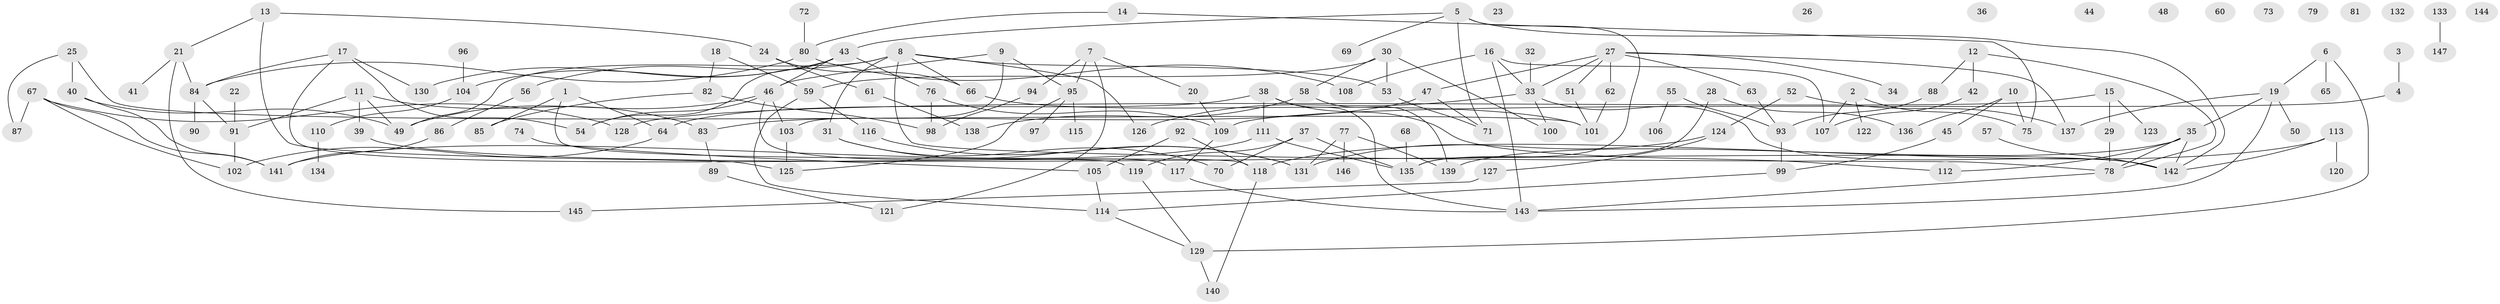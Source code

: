 // Generated by graph-tools (version 1.1) at 2025/12/03/09/25 04:12:52]
// undirected, 147 vertices, 189 edges
graph export_dot {
graph [start="1"]
  node [color=gray90,style=filled];
  1;
  2;
  3;
  4;
  5;
  6;
  7;
  8;
  9;
  10;
  11;
  12;
  13;
  14;
  15;
  16;
  17;
  18;
  19;
  20;
  21;
  22;
  23;
  24;
  25;
  26;
  27;
  28;
  29;
  30;
  31;
  32;
  33;
  34;
  35;
  36;
  37;
  38;
  39;
  40;
  41;
  42;
  43;
  44;
  45;
  46;
  47;
  48;
  49;
  50;
  51;
  52;
  53;
  54;
  55;
  56;
  57;
  58;
  59;
  60;
  61;
  62;
  63;
  64;
  65;
  66;
  67;
  68;
  69;
  70;
  71;
  72;
  73;
  74;
  75;
  76;
  77;
  78;
  79;
  80;
  81;
  82;
  83;
  84;
  85;
  86;
  87;
  88;
  89;
  90;
  91;
  92;
  93;
  94;
  95;
  96;
  97;
  98;
  99;
  100;
  101;
  102;
  103;
  104;
  105;
  106;
  107;
  108;
  109;
  110;
  111;
  112;
  113;
  114;
  115;
  116;
  117;
  118;
  119;
  120;
  121;
  122;
  123;
  124;
  125;
  126;
  127;
  128;
  129;
  130;
  131;
  132;
  133;
  134;
  135;
  136;
  137;
  138;
  139;
  140;
  141;
  142;
  143;
  144;
  145;
  146;
  147;
  1 -- 64;
  1 -- 85;
  1 -- 119;
  2 -- 75;
  2 -- 107;
  2 -- 122;
  3 -- 4;
  4 -- 109;
  5 -- 43;
  5 -- 69;
  5 -- 71;
  5 -- 135;
  5 -- 142;
  6 -- 19;
  6 -- 65;
  6 -- 129;
  7 -- 20;
  7 -- 94;
  7 -- 95;
  7 -- 121;
  8 -- 31;
  8 -- 49;
  8 -- 53;
  8 -- 56;
  8 -- 66;
  8 -- 78;
  8 -- 126;
  9 -- 46;
  9 -- 95;
  9 -- 103;
  10 -- 45;
  10 -- 75;
  10 -- 136;
  11 -- 39;
  11 -- 49;
  11 -- 83;
  11 -- 91;
  12 -- 42;
  12 -- 78;
  12 -- 88;
  13 -- 21;
  13 -- 24;
  13 -- 125;
  14 -- 75;
  14 -- 80;
  15 -- 29;
  15 -- 123;
  15 -- 128;
  16 -- 33;
  16 -- 107;
  16 -- 108;
  16 -- 143;
  17 -- 54;
  17 -- 84;
  17 -- 118;
  17 -- 130;
  18 -- 59;
  18 -- 82;
  19 -- 35;
  19 -- 50;
  19 -- 137;
  19 -- 143;
  20 -- 109;
  21 -- 41;
  21 -- 84;
  21 -- 145;
  22 -- 91;
  24 -- 61;
  24 -- 66;
  25 -- 40;
  25 -- 87;
  25 -- 101;
  27 -- 33;
  27 -- 34;
  27 -- 47;
  27 -- 51;
  27 -- 62;
  27 -- 63;
  27 -- 137;
  28 -- 135;
  28 -- 136;
  29 -- 78;
  30 -- 53;
  30 -- 58;
  30 -- 59;
  30 -- 100;
  31 -- 70;
  31 -- 131;
  32 -- 33;
  33 -- 100;
  33 -- 126;
  33 -- 142;
  35 -- 78;
  35 -- 112;
  35 -- 139;
  35 -- 142;
  37 -- 70;
  37 -- 119;
  37 -- 135;
  38 -- 64;
  38 -- 111;
  38 -- 112;
  38 -- 143;
  39 -- 142;
  40 -- 49;
  40 -- 141;
  42 -- 107;
  43 -- 46;
  43 -- 54;
  43 -- 76;
  43 -- 104;
  43 -- 130;
  45 -- 99;
  46 -- 49;
  46 -- 54;
  46 -- 103;
  46 -- 117;
  47 -- 71;
  47 -- 83;
  51 -- 101;
  52 -- 124;
  52 -- 137;
  53 -- 71;
  55 -- 93;
  55 -- 106;
  56 -- 86;
  57 -- 142;
  58 -- 138;
  58 -- 139;
  59 -- 114;
  59 -- 116;
  61 -- 138;
  62 -- 101;
  63 -- 93;
  64 -- 102;
  66 -- 101;
  67 -- 87;
  67 -- 102;
  67 -- 128;
  67 -- 141;
  68 -- 135;
  72 -- 80;
  74 -- 105;
  76 -- 98;
  76 -- 109;
  77 -- 131;
  77 -- 139;
  77 -- 146;
  78 -- 143;
  80 -- 84;
  80 -- 108;
  82 -- 85;
  82 -- 98;
  83 -- 89;
  84 -- 90;
  84 -- 91;
  86 -- 141;
  88 -- 93;
  89 -- 121;
  91 -- 102;
  92 -- 105;
  92 -- 118;
  93 -- 99;
  94 -- 98;
  95 -- 97;
  95 -- 115;
  95 -- 125;
  96 -- 104;
  99 -- 114;
  103 -- 125;
  104 -- 110;
  105 -- 114;
  109 -- 117;
  110 -- 134;
  111 -- 135;
  111 -- 141;
  113 -- 118;
  113 -- 120;
  113 -- 142;
  114 -- 129;
  116 -- 131;
  117 -- 143;
  118 -- 140;
  119 -- 129;
  124 -- 127;
  124 -- 131;
  127 -- 145;
  129 -- 140;
  133 -- 147;
}
